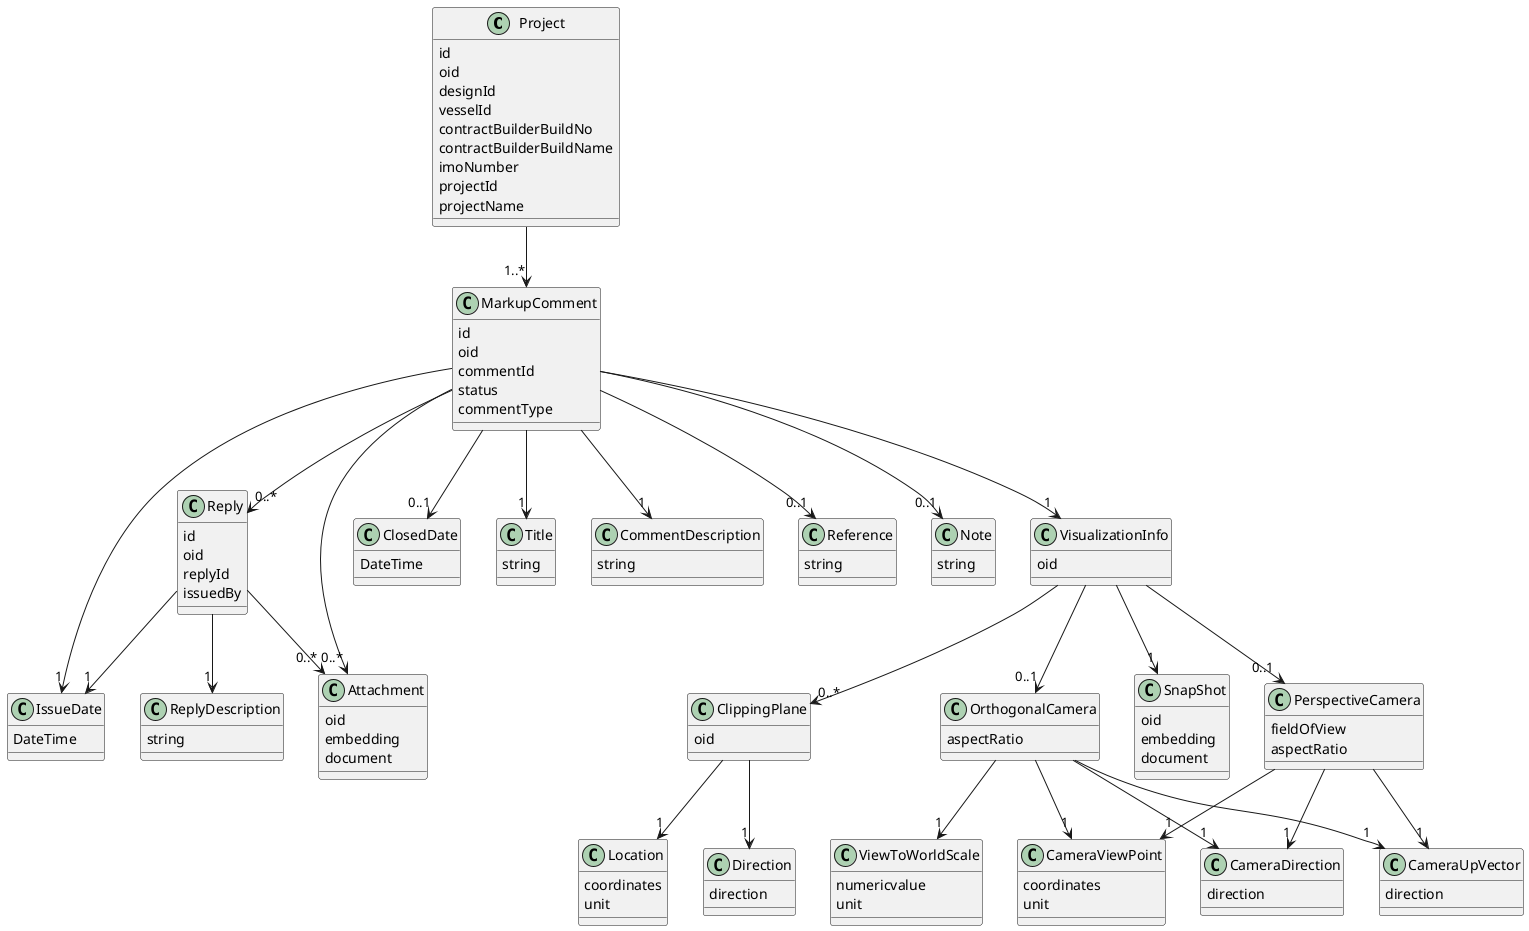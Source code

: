 @startuml

class Project {
    id
    oid
    designId
    vesselId
    contractBuilderBuildNo
    contractBuilderBuildName
    imoNumber
    projectId
    projectName
}


class MarkupComment {
    id
    oid
    commentId
    status
    commentType
}


class IssueDate {
    DateTime
}
class ClosedDate {
    DateTime
}
class Title {
    string
}
class CommentDescription {
    string
}
class Reference {
    string
}
class Note {
    string
}

class Attachment {
    oid
    embedding
    document
}


class Reply {
    id
    oid
    replyId
    issuedBy
}

class ReplyDescription {
    string
}

class VisualizationInfo {
    oid
}

class OrthogonalCamera {
    aspectRatio
}
class CameraViewPoint {
    coordinates
    unit
}
class CameraDirection {
    direction
}
class CameraUpVector {
    direction
}
class ViewToWorldScale {
    numericvalue
    unit
}

class PerspectiveCamera {
    fieldOfView
    aspectRatio
}

class ClippingPlane {
    oid
}

class Location {
    coordinates
    unit
}
class Direction {
    direction
}

class SnapShot {
    oid
    embedding
    document
}

Project --> "1..*" MarkupComment
MarkupComment --> "1" IssueDate
MarkupComment --> "0..1" ClosedDate
MarkupComment --> "1" Title
MarkupComment --> "1" CommentDescription
MarkupComment --> "0..1" Reference
MarkupComment --> "0..1" Note
MarkupComment --> "0..*" Attachment
MarkupComment --> "0..*" Reply
Reply --> "1" ReplyDescription
Reply --> "1" IssueDate
Reply --> "0..*" Attachment
MarkupComment --> "1" VisualizationInfo
VisualizationInfo --> "0..1" OrthogonalCamera
VisualizationInfo --> "0..1" PerspectiveCamera
VisualizationInfo --> "0..*" ClippingPlane
OrthogonalCamera --> "1" CameraViewPoint
OrthogonalCamera --> "1" CameraDirection
OrthogonalCamera --> "1" CameraUpVector
OrthogonalCamera --> "1" ViewToWorldScale
PerspectiveCamera --> "1" CameraViewPoint
PerspectiveCamera --> "1" CameraDirection
PerspectiveCamera --> "1" CameraUpVector
ClippingPlane --> "1" Location
ClippingPlane --> "1" Direction
VisualizationInfo --> "1" SnapShot

@enduml